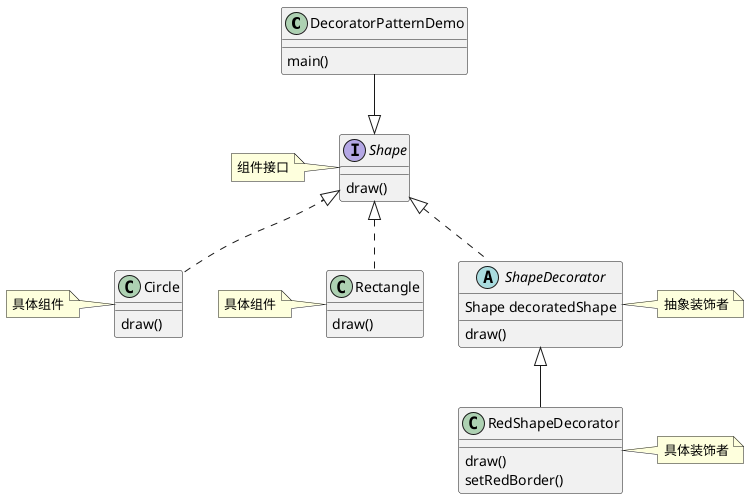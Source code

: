 @startuml
'https://plantuml.com/class-diagram


class DecoratorPatternDemo{
main()
}

interface Shape{
draw()
}
note left: 组件接口

class Circle implements Shape{
draw()
}
note left: 具体组件

class Rectangle implements Shape{
draw()
}
note left: 具体组件

abstract class ShapeDecorator implements Shape{
Shape decoratedShape
draw()
}
note right: 抽象装饰者

class RedShapeDecorator extends ShapeDecorator{
draw()
setRedBorder()
}
note right: 具体装饰者

DecoratorPatternDemo --|> Shape

@enduml
